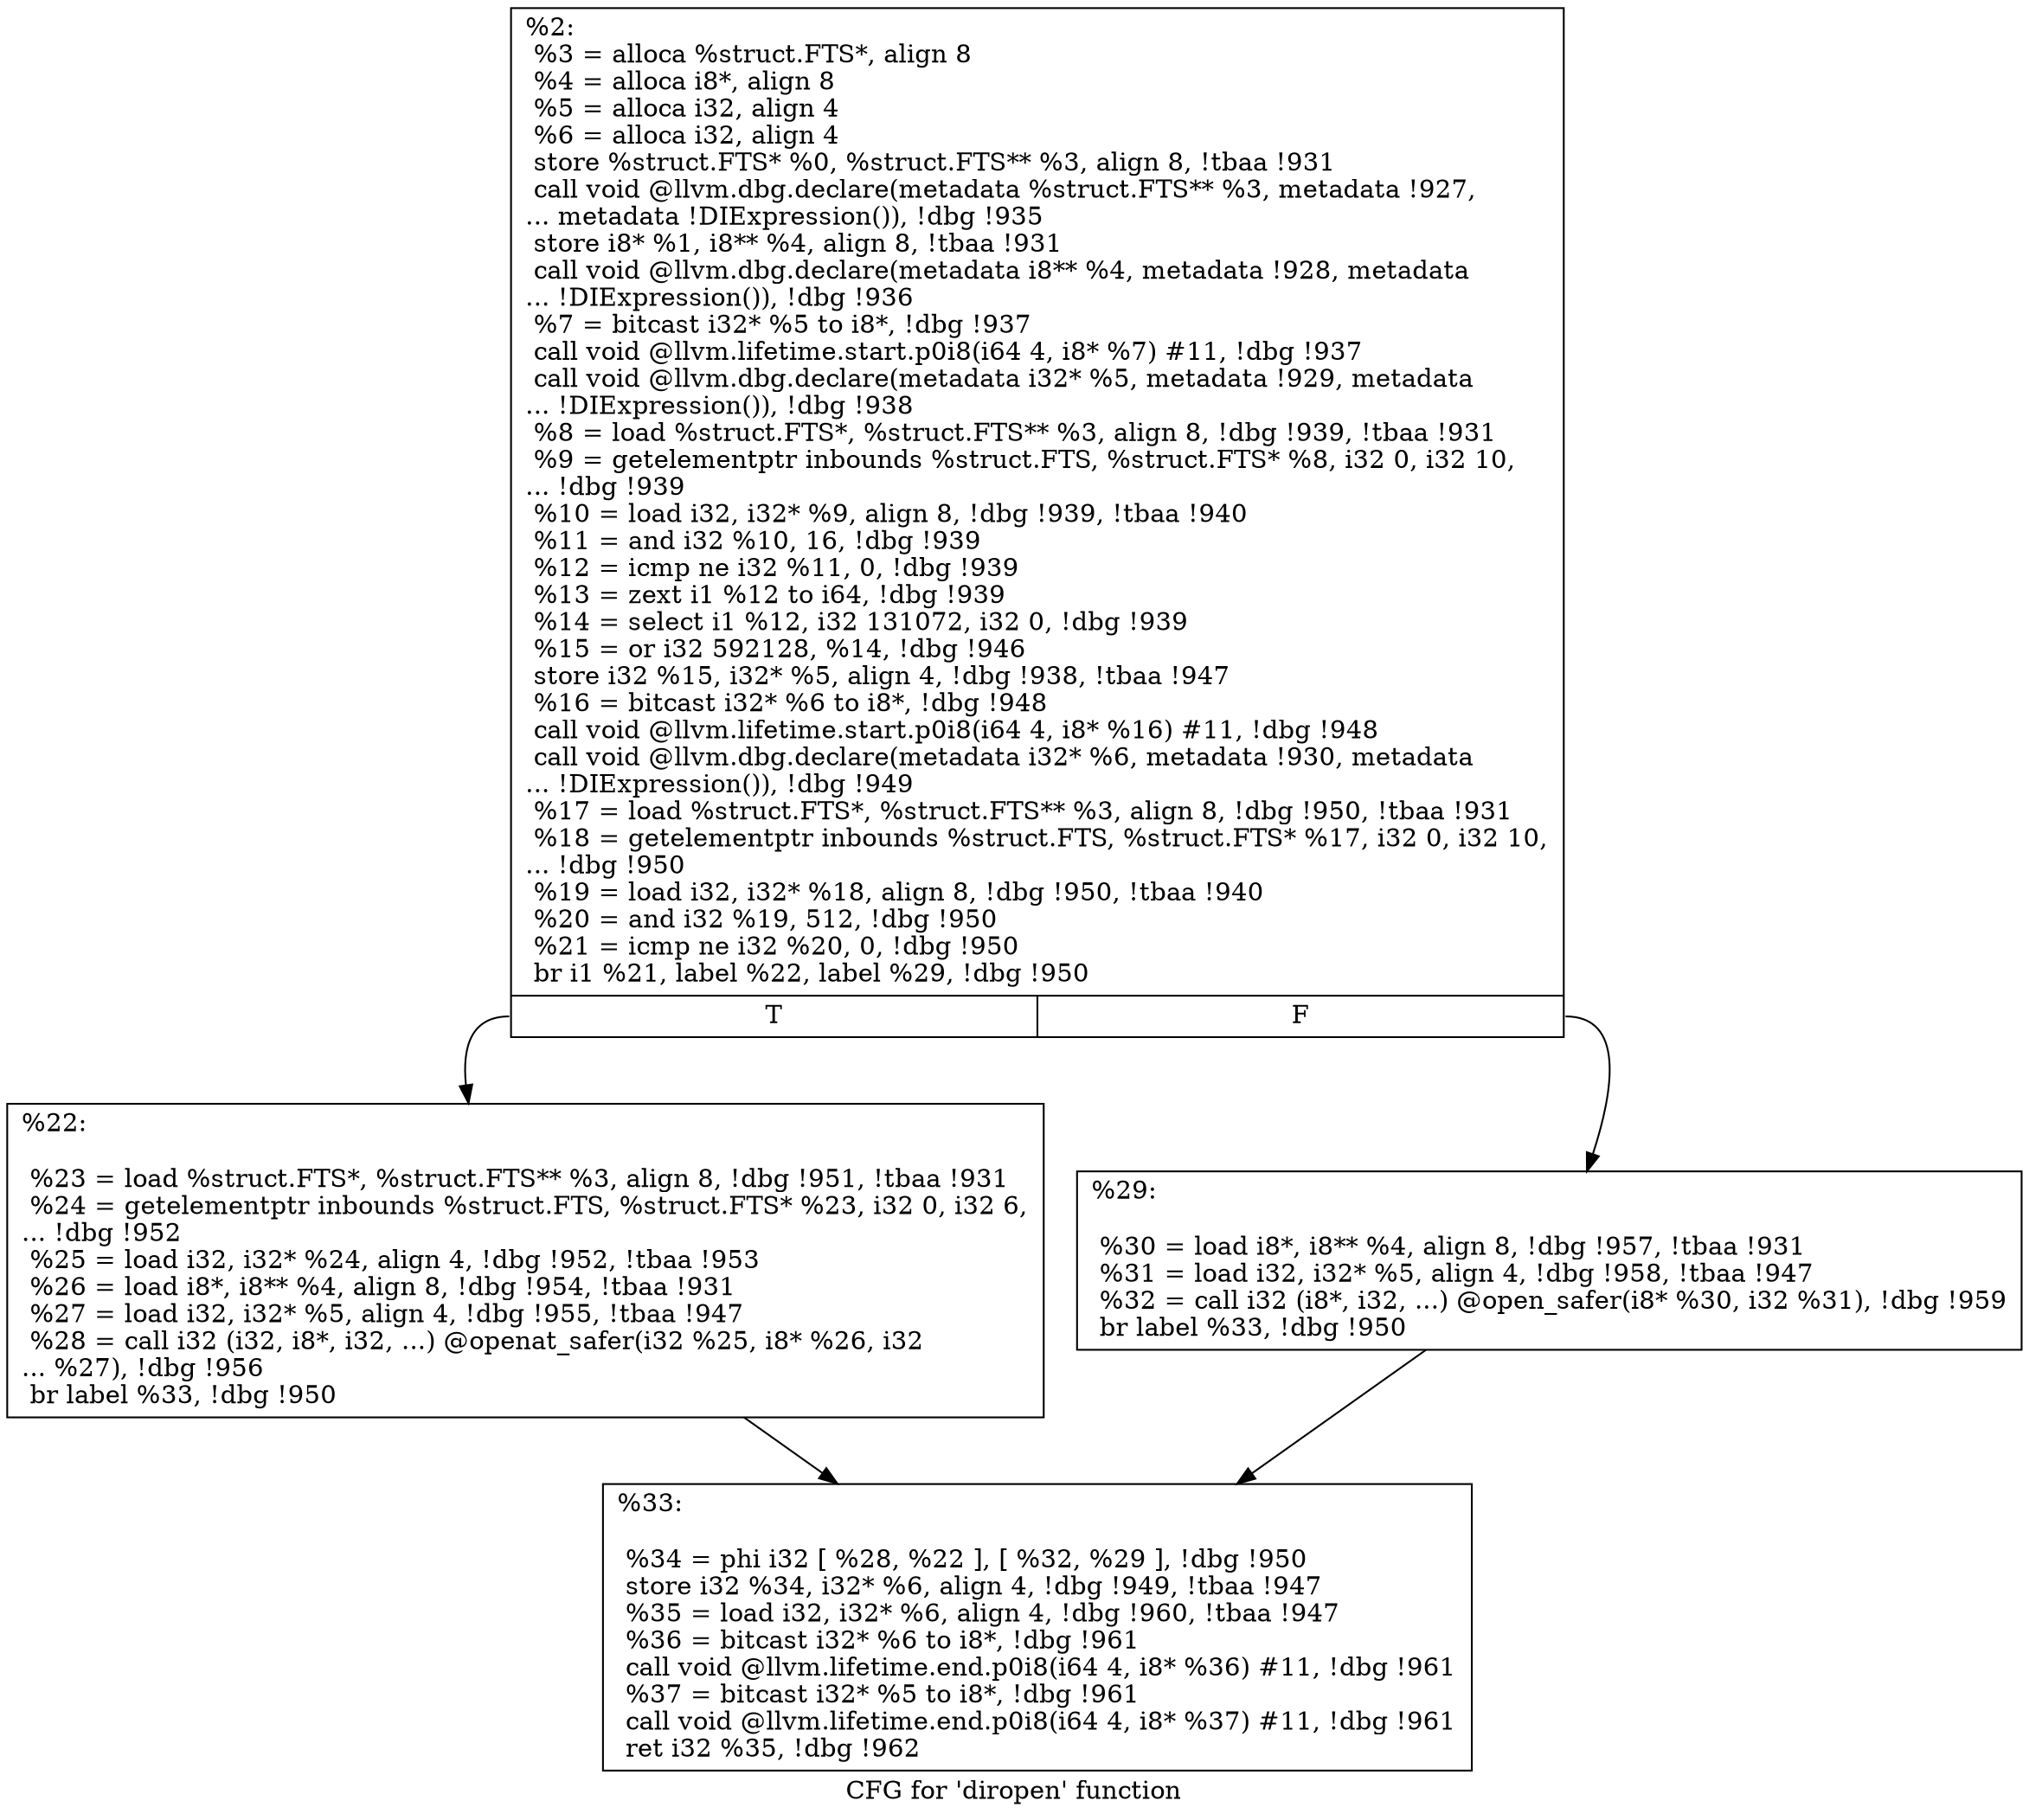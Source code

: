 digraph "CFG for 'diropen' function" {
	label="CFG for 'diropen' function";

	Node0x23c28f0 [shape=record,label="{%2:\l  %3 = alloca %struct.FTS*, align 8\l  %4 = alloca i8*, align 8\l  %5 = alloca i32, align 4\l  %6 = alloca i32, align 4\l  store %struct.FTS* %0, %struct.FTS** %3, align 8, !tbaa !931\l  call void @llvm.dbg.declare(metadata %struct.FTS** %3, metadata !927,\l... metadata !DIExpression()), !dbg !935\l  store i8* %1, i8** %4, align 8, !tbaa !931\l  call void @llvm.dbg.declare(metadata i8** %4, metadata !928, metadata\l... !DIExpression()), !dbg !936\l  %7 = bitcast i32* %5 to i8*, !dbg !937\l  call void @llvm.lifetime.start.p0i8(i64 4, i8* %7) #11, !dbg !937\l  call void @llvm.dbg.declare(metadata i32* %5, metadata !929, metadata\l... !DIExpression()), !dbg !938\l  %8 = load %struct.FTS*, %struct.FTS** %3, align 8, !dbg !939, !tbaa !931\l  %9 = getelementptr inbounds %struct.FTS, %struct.FTS* %8, i32 0, i32 10,\l... !dbg !939\l  %10 = load i32, i32* %9, align 8, !dbg !939, !tbaa !940\l  %11 = and i32 %10, 16, !dbg !939\l  %12 = icmp ne i32 %11, 0, !dbg !939\l  %13 = zext i1 %12 to i64, !dbg !939\l  %14 = select i1 %12, i32 131072, i32 0, !dbg !939\l  %15 = or i32 592128, %14, !dbg !946\l  store i32 %15, i32* %5, align 4, !dbg !938, !tbaa !947\l  %16 = bitcast i32* %6 to i8*, !dbg !948\l  call void @llvm.lifetime.start.p0i8(i64 4, i8* %16) #11, !dbg !948\l  call void @llvm.dbg.declare(metadata i32* %6, metadata !930, metadata\l... !DIExpression()), !dbg !949\l  %17 = load %struct.FTS*, %struct.FTS** %3, align 8, !dbg !950, !tbaa !931\l  %18 = getelementptr inbounds %struct.FTS, %struct.FTS* %17, i32 0, i32 10,\l... !dbg !950\l  %19 = load i32, i32* %18, align 8, !dbg !950, !tbaa !940\l  %20 = and i32 %19, 512, !dbg !950\l  %21 = icmp ne i32 %20, 0, !dbg !950\l  br i1 %21, label %22, label %29, !dbg !950\l|{<s0>T|<s1>F}}"];
	Node0x23c28f0:s0 -> Node0x23c2c40;
	Node0x23c28f0:s1 -> Node0x23c4b20;
	Node0x23c2c40 [shape=record,label="{%22:\l\l  %23 = load %struct.FTS*, %struct.FTS** %3, align 8, !dbg !951, !tbaa !931\l  %24 = getelementptr inbounds %struct.FTS, %struct.FTS* %23, i32 0, i32 6,\l... !dbg !952\l  %25 = load i32, i32* %24, align 4, !dbg !952, !tbaa !953\l  %26 = load i8*, i8** %4, align 8, !dbg !954, !tbaa !931\l  %27 = load i32, i32* %5, align 4, !dbg !955, !tbaa !947\l  %28 = call i32 (i32, i8*, i32, ...) @openat_safer(i32 %25, i8* %26, i32\l... %27), !dbg !956\l  br label %33, !dbg !950\l}"];
	Node0x23c2c40 -> Node0x23c4b70;
	Node0x23c4b20 [shape=record,label="{%29:\l\l  %30 = load i8*, i8** %4, align 8, !dbg !957, !tbaa !931\l  %31 = load i32, i32* %5, align 4, !dbg !958, !tbaa !947\l  %32 = call i32 (i8*, i32, ...) @open_safer(i8* %30, i32 %31), !dbg !959\l  br label %33, !dbg !950\l}"];
	Node0x23c4b20 -> Node0x23c4b70;
	Node0x23c4b70 [shape=record,label="{%33:\l\l  %34 = phi i32 [ %28, %22 ], [ %32, %29 ], !dbg !950\l  store i32 %34, i32* %6, align 4, !dbg !949, !tbaa !947\l  %35 = load i32, i32* %6, align 4, !dbg !960, !tbaa !947\l  %36 = bitcast i32* %6 to i8*, !dbg !961\l  call void @llvm.lifetime.end.p0i8(i64 4, i8* %36) #11, !dbg !961\l  %37 = bitcast i32* %5 to i8*, !dbg !961\l  call void @llvm.lifetime.end.p0i8(i64 4, i8* %37) #11, !dbg !961\l  ret i32 %35, !dbg !962\l}"];
}
